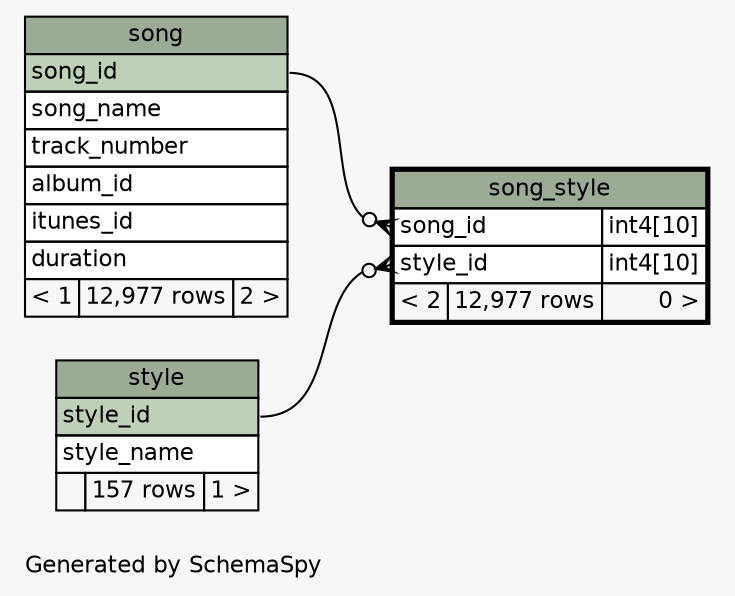 // dot 2.38.0 on Mac OS X 10.9.4
// SchemaSpy rev 590
digraph "oneDegreeRelationshipsDiagram" {
  graph [
    rankdir="RL"
    bgcolor="#f7f7f7"
    label="\nGenerated by SchemaSpy"
    labeljust="l"
    nodesep="0.18"
    ranksep="0.46"
    fontname="Helvetica"
    fontsize="11"
  ];
  node [
    fontname="Helvetica"
    fontsize="11"
    shape="plaintext"
  ];
  edge [
    arrowsize="0.8"
  ];
  "song_style":"song_id":w -> "song":"song_id":e [arrowhead=none dir=back arrowtail=crowodot];
  "song_style":"style_id":w -> "style":"style_id":e [arrowhead=none dir=back arrowtail=crowodot];
  "song" [
    label=<
    <TABLE BORDER="0" CELLBORDER="1" CELLSPACING="0" BGCOLOR="#ffffff">
      <TR><TD COLSPAN="3" BGCOLOR="#9bab96" ALIGN="CENTER">song</TD></TR>
      <TR><TD PORT="song_id" COLSPAN="3" BGCOLOR="#bed1b8" ALIGN="LEFT">song_id</TD></TR>
      <TR><TD PORT="song_name" COLSPAN="3" ALIGN="LEFT">song_name</TD></TR>
      <TR><TD PORT="track_number" COLSPAN="3" ALIGN="LEFT">track_number</TD></TR>
      <TR><TD PORT="album_id" COLSPAN="3" ALIGN="LEFT">album_id</TD></TR>
      <TR><TD PORT="itunes_id" COLSPAN="3" ALIGN="LEFT">itunes_id</TD></TR>
      <TR><TD PORT="duration" COLSPAN="3" ALIGN="LEFT">duration</TD></TR>
      <TR><TD ALIGN="LEFT" BGCOLOR="#f7f7f7">&lt; 1</TD><TD ALIGN="RIGHT" BGCOLOR="#f7f7f7">12,977 rows</TD><TD ALIGN="RIGHT" BGCOLOR="#f7f7f7">2 &gt;</TD></TR>
    </TABLE>>
    URL="song.html"
    tooltip="song"
  ];
  "song_style" [
    label=<
    <TABLE BORDER="2" CELLBORDER="1" CELLSPACING="0" BGCOLOR="#ffffff">
      <TR><TD COLSPAN="3" BGCOLOR="#9bab96" ALIGN="CENTER">song_style</TD></TR>
      <TR><TD PORT="song_id" COLSPAN="2" ALIGN="LEFT">song_id</TD><TD PORT="song_id.type" ALIGN="LEFT">int4[10]</TD></TR>
      <TR><TD PORT="style_id" COLSPAN="2" ALIGN="LEFT">style_id</TD><TD PORT="style_id.type" ALIGN="LEFT">int4[10]</TD></TR>
      <TR><TD ALIGN="LEFT" BGCOLOR="#f7f7f7">&lt; 2</TD><TD ALIGN="RIGHT" BGCOLOR="#f7f7f7">12,977 rows</TD><TD ALIGN="RIGHT" BGCOLOR="#f7f7f7">0 &gt;</TD></TR>
    </TABLE>>
    URL="song_style.html"
    tooltip="song_style"
  ];
  "style" [
    label=<
    <TABLE BORDER="0" CELLBORDER="1" CELLSPACING="0" BGCOLOR="#ffffff">
      <TR><TD COLSPAN="3" BGCOLOR="#9bab96" ALIGN="CENTER">style</TD></TR>
      <TR><TD PORT="style_id" COLSPAN="3" BGCOLOR="#bed1b8" ALIGN="LEFT">style_id</TD></TR>
      <TR><TD PORT="style_name" COLSPAN="3" ALIGN="LEFT">style_name</TD></TR>
      <TR><TD ALIGN="LEFT" BGCOLOR="#f7f7f7">  </TD><TD ALIGN="RIGHT" BGCOLOR="#f7f7f7">157 rows</TD><TD ALIGN="RIGHT" BGCOLOR="#f7f7f7">1 &gt;</TD></TR>
    </TABLE>>
    URL="style.html"
    tooltip="style"
  ];
}

